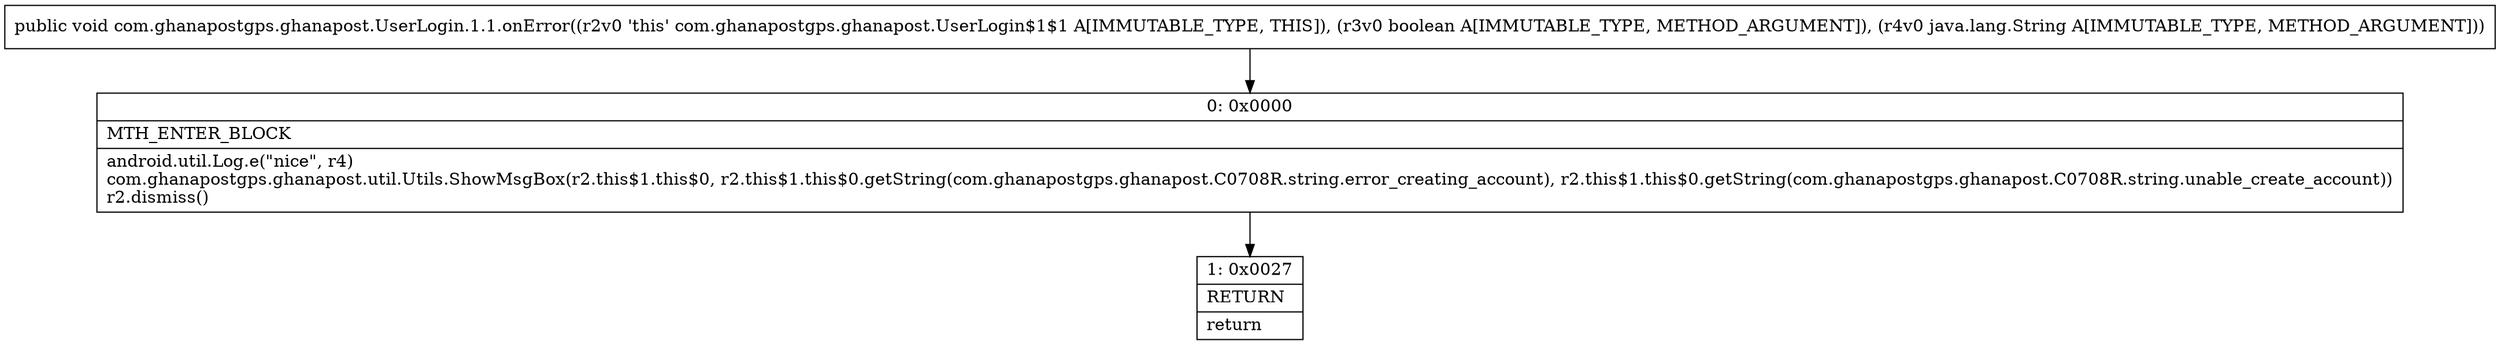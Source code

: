 digraph "CFG forcom.ghanapostgps.ghanapost.UserLogin.1.1.onError(ZLjava\/lang\/String;)V" {
Node_0 [shape=record,label="{0\:\ 0x0000|MTH_ENTER_BLOCK\l|android.util.Log.e(\"nice\", r4)\lcom.ghanapostgps.ghanapost.util.Utils.ShowMsgBox(r2.this$1.this$0, r2.this$1.this$0.getString(com.ghanapostgps.ghanapost.C0708R.string.error_creating_account), r2.this$1.this$0.getString(com.ghanapostgps.ghanapost.C0708R.string.unable_create_account))\lr2.dismiss()\l}"];
Node_1 [shape=record,label="{1\:\ 0x0027|RETURN\l|return\l}"];
MethodNode[shape=record,label="{public void com.ghanapostgps.ghanapost.UserLogin.1.1.onError((r2v0 'this' com.ghanapostgps.ghanapost.UserLogin$1$1 A[IMMUTABLE_TYPE, THIS]), (r3v0 boolean A[IMMUTABLE_TYPE, METHOD_ARGUMENT]), (r4v0 java.lang.String A[IMMUTABLE_TYPE, METHOD_ARGUMENT])) }"];
MethodNode -> Node_0;
Node_0 -> Node_1;
}


